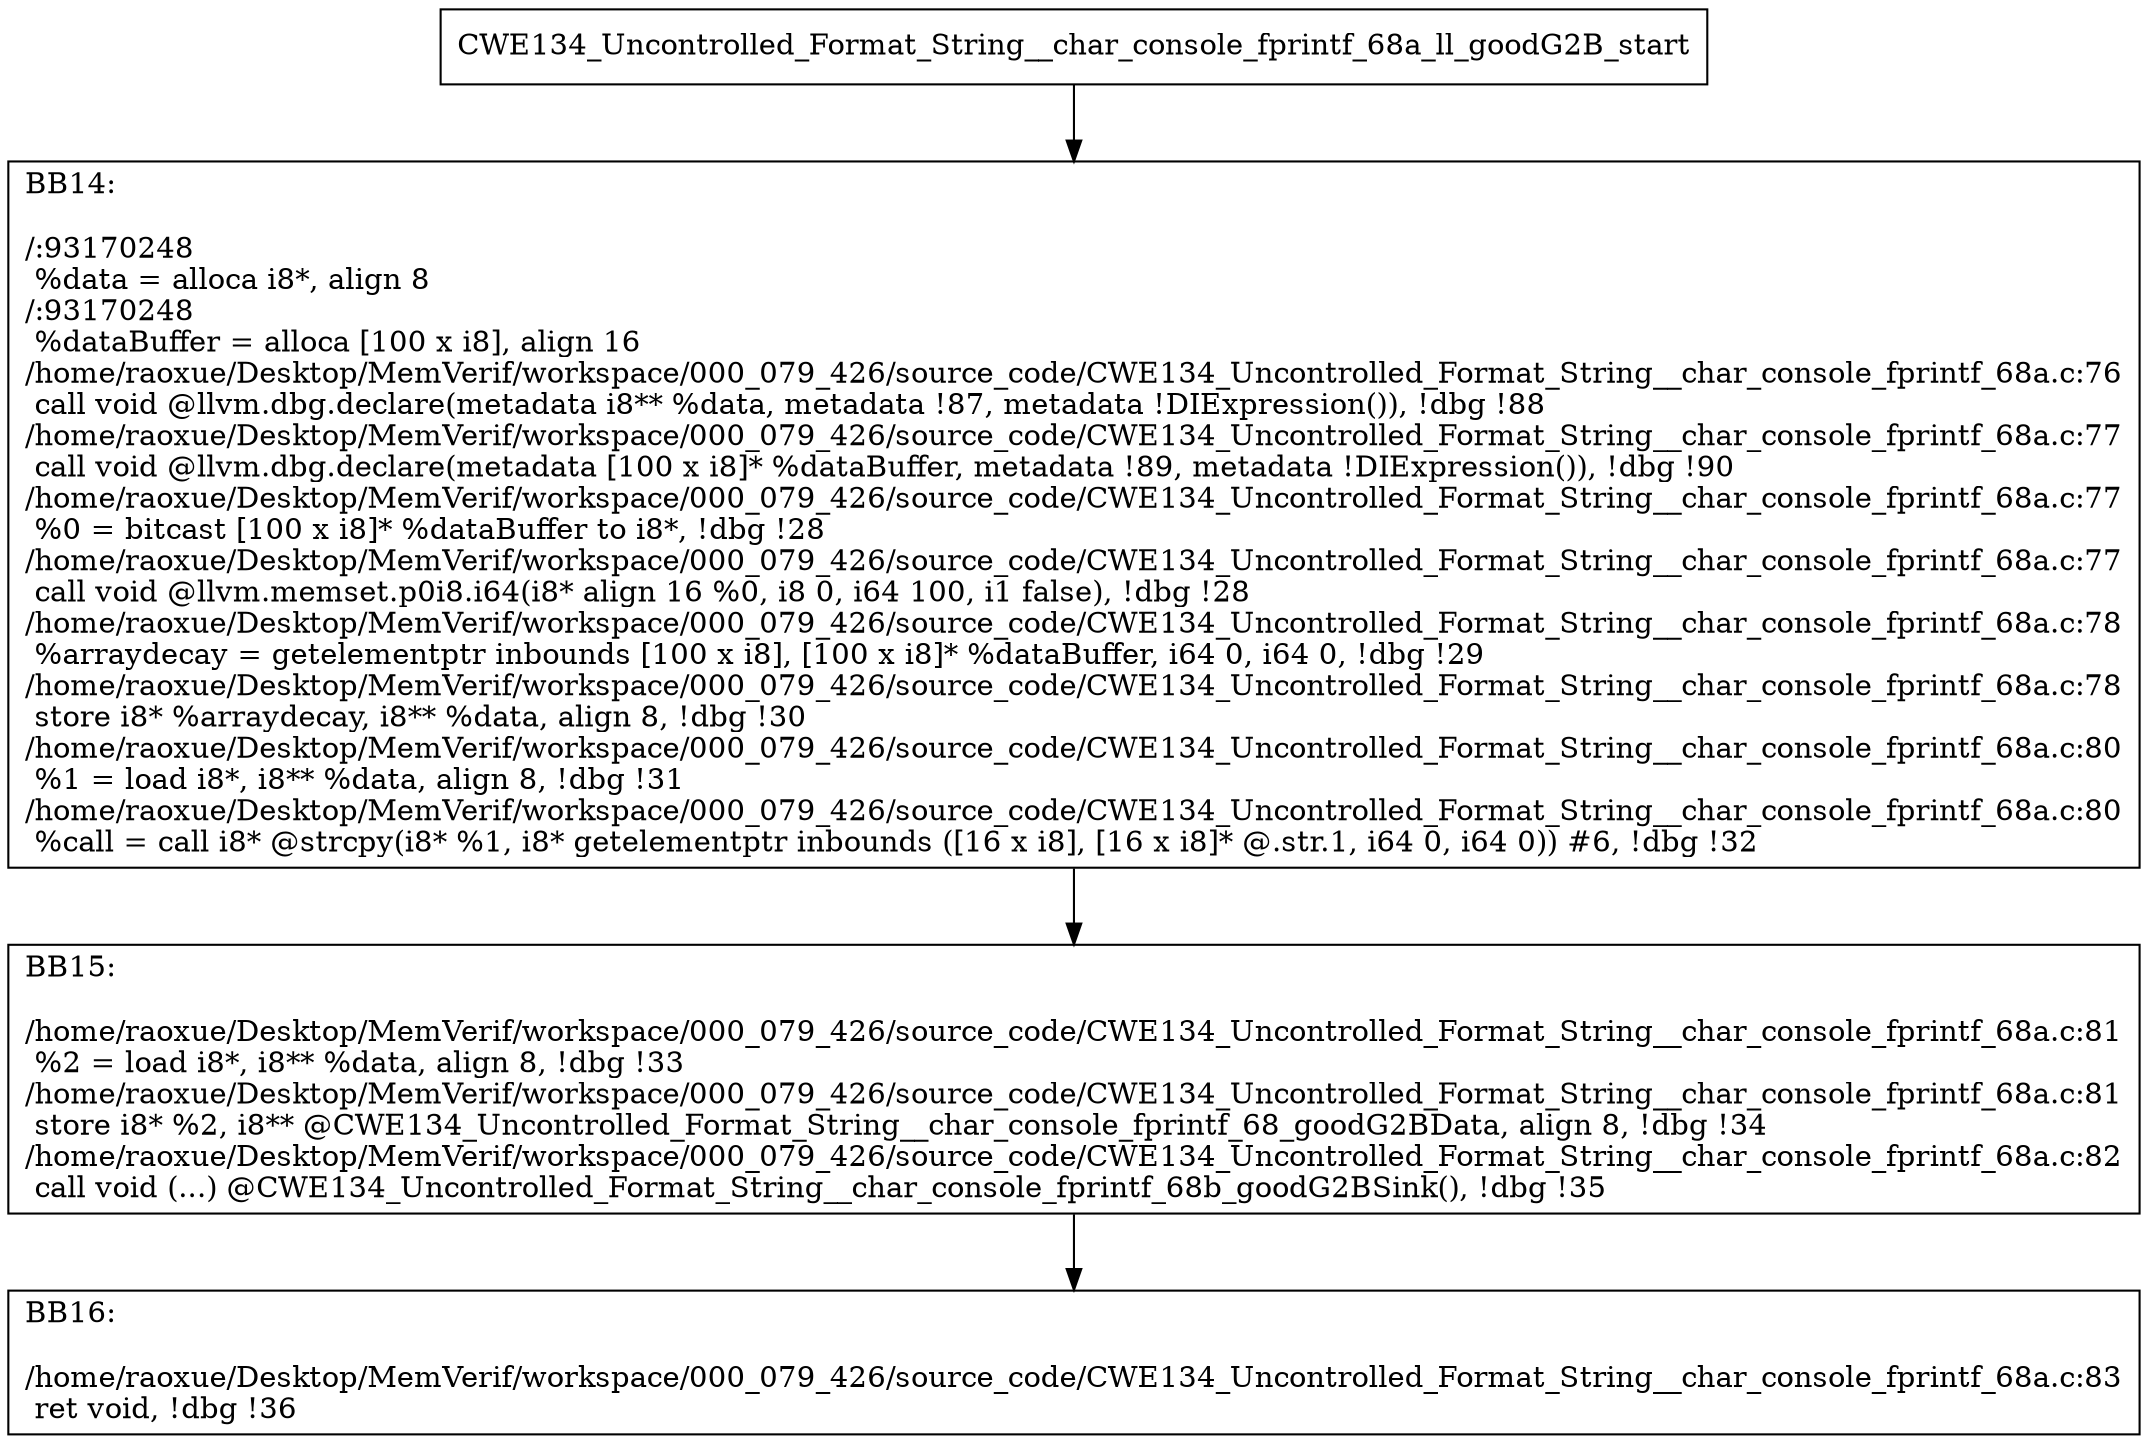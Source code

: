 digraph "CFG for'CWE134_Uncontrolled_Format_String__char_console_fprintf_68a_ll_goodG2B' function" {
	BBCWE134_Uncontrolled_Format_String__char_console_fprintf_68a_ll_goodG2B_start[shape=record,label="{CWE134_Uncontrolled_Format_String__char_console_fprintf_68a_ll_goodG2B_start}"];
	BBCWE134_Uncontrolled_Format_String__char_console_fprintf_68a_ll_goodG2B_start-> CWE134_Uncontrolled_Format_String__char_console_fprintf_68a_ll_goodG2BBB14;
	CWE134_Uncontrolled_Format_String__char_console_fprintf_68a_ll_goodG2BBB14 [shape=record, label="{BB14:\l\l/:93170248\l
  %data = alloca i8*, align 8\l
/:93170248\l
  %dataBuffer = alloca [100 x i8], align 16\l
/home/raoxue/Desktop/MemVerif/workspace/000_079_426/source_code/CWE134_Uncontrolled_Format_String__char_console_fprintf_68a.c:76\l
  call void @llvm.dbg.declare(metadata i8** %data, metadata !87, metadata !DIExpression()), !dbg !88\l
/home/raoxue/Desktop/MemVerif/workspace/000_079_426/source_code/CWE134_Uncontrolled_Format_String__char_console_fprintf_68a.c:77\l
  call void @llvm.dbg.declare(metadata [100 x i8]* %dataBuffer, metadata !89, metadata !DIExpression()), !dbg !90\l
/home/raoxue/Desktop/MemVerif/workspace/000_079_426/source_code/CWE134_Uncontrolled_Format_String__char_console_fprintf_68a.c:77\l
  %0 = bitcast [100 x i8]* %dataBuffer to i8*, !dbg !28\l
/home/raoxue/Desktop/MemVerif/workspace/000_079_426/source_code/CWE134_Uncontrolled_Format_String__char_console_fprintf_68a.c:77\l
  call void @llvm.memset.p0i8.i64(i8* align 16 %0, i8 0, i64 100, i1 false), !dbg !28\l
/home/raoxue/Desktop/MemVerif/workspace/000_079_426/source_code/CWE134_Uncontrolled_Format_String__char_console_fprintf_68a.c:78\l
  %arraydecay = getelementptr inbounds [100 x i8], [100 x i8]* %dataBuffer, i64 0, i64 0, !dbg !29\l
/home/raoxue/Desktop/MemVerif/workspace/000_079_426/source_code/CWE134_Uncontrolled_Format_String__char_console_fprintf_68a.c:78\l
  store i8* %arraydecay, i8** %data, align 8, !dbg !30\l
/home/raoxue/Desktop/MemVerif/workspace/000_079_426/source_code/CWE134_Uncontrolled_Format_String__char_console_fprintf_68a.c:80\l
  %1 = load i8*, i8** %data, align 8, !dbg !31\l
/home/raoxue/Desktop/MemVerif/workspace/000_079_426/source_code/CWE134_Uncontrolled_Format_String__char_console_fprintf_68a.c:80\l
  %call = call i8* @strcpy(i8* %1, i8* getelementptr inbounds ([16 x i8], [16 x i8]* @.str.1, i64 0, i64 0)) #6, !dbg !32\l
}"];
	CWE134_Uncontrolled_Format_String__char_console_fprintf_68a_ll_goodG2BBB14-> CWE134_Uncontrolled_Format_String__char_console_fprintf_68a_ll_goodG2BBB15;
	CWE134_Uncontrolled_Format_String__char_console_fprintf_68a_ll_goodG2BBB15 [shape=record, label="{BB15:\l\l/home/raoxue/Desktop/MemVerif/workspace/000_079_426/source_code/CWE134_Uncontrolled_Format_String__char_console_fprintf_68a.c:81\l
  %2 = load i8*, i8** %data, align 8, !dbg !33\l
/home/raoxue/Desktop/MemVerif/workspace/000_079_426/source_code/CWE134_Uncontrolled_Format_String__char_console_fprintf_68a.c:81\l
  store i8* %2, i8** @CWE134_Uncontrolled_Format_String__char_console_fprintf_68_goodG2BData, align 8, !dbg !34\l
/home/raoxue/Desktop/MemVerif/workspace/000_079_426/source_code/CWE134_Uncontrolled_Format_String__char_console_fprintf_68a.c:82\l
  call void (...) @CWE134_Uncontrolled_Format_String__char_console_fprintf_68b_goodG2BSink(), !dbg !35\l
}"];
	CWE134_Uncontrolled_Format_String__char_console_fprintf_68a_ll_goodG2BBB15-> CWE134_Uncontrolled_Format_String__char_console_fprintf_68a_ll_goodG2BBB16;
	CWE134_Uncontrolled_Format_String__char_console_fprintf_68a_ll_goodG2BBB16 [shape=record, label="{BB16:\l\l/home/raoxue/Desktop/MemVerif/workspace/000_079_426/source_code/CWE134_Uncontrolled_Format_String__char_console_fprintf_68a.c:83\l
  ret void, !dbg !36\l
}"];
}
